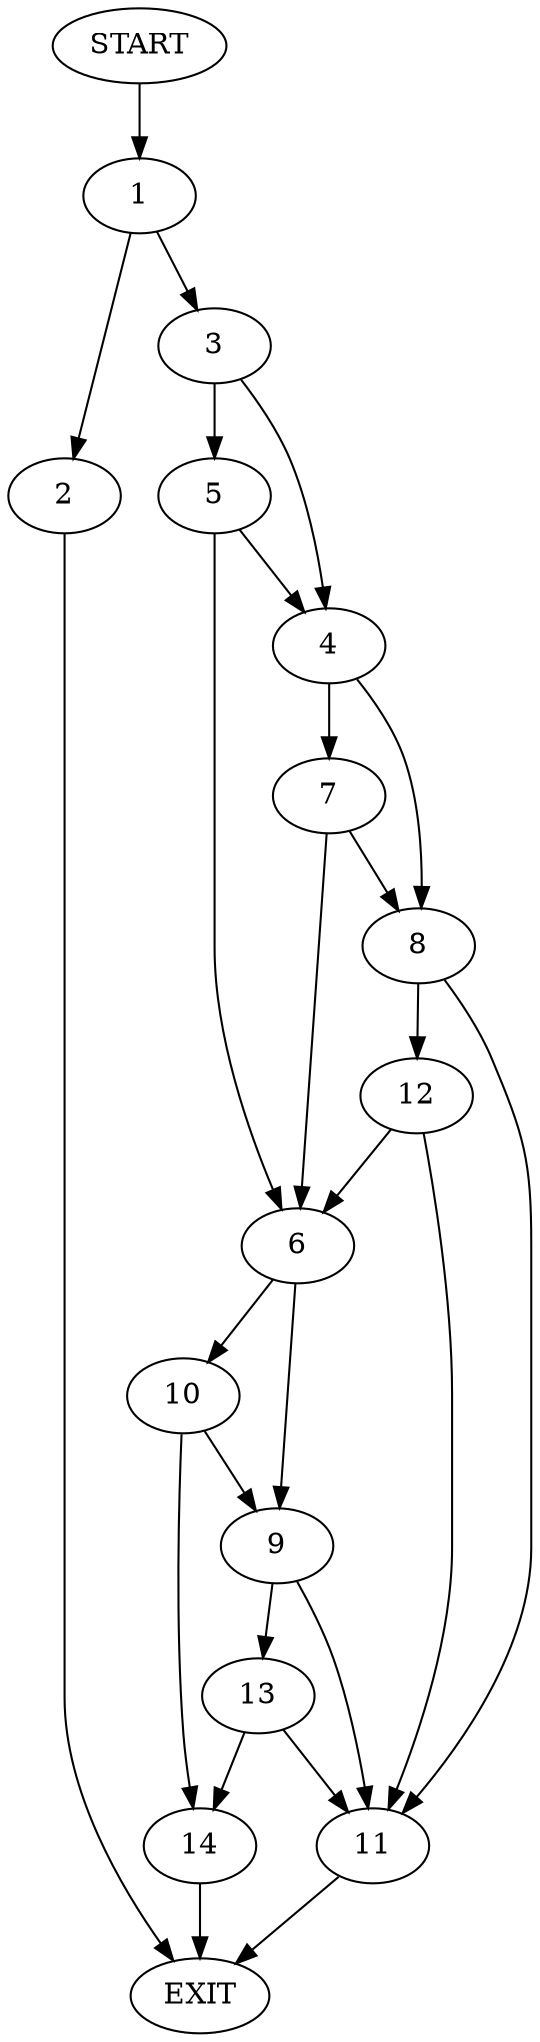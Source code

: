 digraph {
0 [label="START"]
15 [label="EXIT"]
0 -> 1
1 -> 2
1 -> 3
2 -> 15
3 -> 4
3 -> 5
5 -> 6
5 -> 4
4 -> 7
4 -> 8
6 -> 9
6 -> 10
7 -> 6
7 -> 8
8 -> 11
8 -> 12
12 -> 11
12 -> 6
11 -> 15
9 -> 11
9 -> 13
10 -> 14
10 -> 9
14 -> 15
13 -> 11
13 -> 14
}
